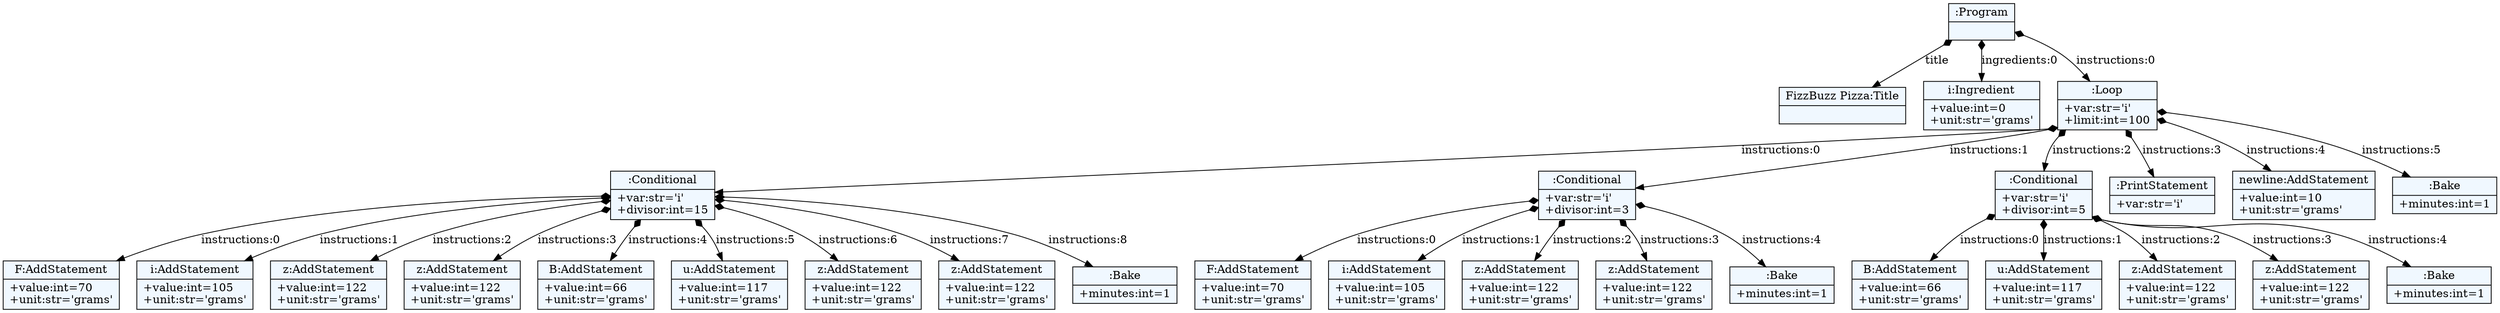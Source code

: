 
    digraph textX {
    fontname = "Bitstream Vera Sans"
    fontsize = 8
    node[
        shape=record,
        style=filled,
        fillcolor=aliceblue
    ]
    nodesep = 0.3
    edge[dir=black,arrowtail=empty]


4338002512 -> 4337999824 [label="title" arrowtail=diamond dir=both]
4337999824[label="{FizzBuzz Pizza:Title|}"]
4338002512 -> 4338003520 [label="ingredients:0" arrowtail=diamond dir=both]
4338003520[label="{i:Ingredient|+value:int=0\l+unit:str='grams'\l}"]
4338002512 -> 4338001840 [label="instructions:0" arrowtail=diamond dir=both]
4338001840 -> 4338003856 [label="instructions:0" arrowtail=diamond dir=both]
4338003856 -> 4338004192 [label="instructions:0" arrowtail=diamond dir=both]
4338004192[label="{F:AddStatement|+value:int=70\l+unit:str='grams'\l}"]
4338003856 -> 4338464272 [label="instructions:1" arrowtail=diamond dir=both]
4338464272[label="{i:AddStatement|+value:int=105\l+unit:str='grams'\l}"]
4338003856 -> 4338464592 [label="instructions:2" arrowtail=diamond dir=both]
4338464592[label="{z:AddStatement|+value:int=122\l+unit:str='grams'\l}"]
4338003856 -> 4338192928 [label="instructions:3" arrowtail=diamond dir=both]
4338192928[label="{z:AddStatement|+value:int=122\l+unit:str='grams'\l}"]
4338003856 -> 4338192016 [label="instructions:4" arrowtail=diamond dir=both]
4338192016[label="{B:AddStatement|+value:int=66\l+unit:str='grams'\l}"]
4338003856 -> 4338395344 [label="instructions:5" arrowtail=diamond dir=both]
4338395344[label="{u:AddStatement|+value:int=117\l+unit:str='grams'\l}"]
4338003856 -> 4338034592 [label="instructions:6" arrowtail=diamond dir=both]
4338034592[label="{z:AddStatement|+value:int=122\l+unit:str='grams'\l}"]
4338003856 -> 4338039760 [label="instructions:7" arrowtail=diamond dir=both]
4338039760[label="{z:AddStatement|+value:int=122\l+unit:str='grams'\l}"]
4338003856 -> 4338004528 [label="instructions:8" arrowtail=diamond dir=both]
4338004528[label="{:Bake|+minutes:int=1\l}"]
4338003856[label="{:Conditional|+var:str='i'\l+divisor:int=15\l}"]
4338001840 -> 4338461072 [label="instructions:1" arrowtail=diamond dir=both]
4338461072 -> 4338284112 [label="instructions:0" arrowtail=diamond dir=both]
4338284112[label="{F:AddStatement|+value:int=70\l+unit:str='grams'\l}"]
4338461072 -> 4338282576 [label="instructions:1" arrowtail=diamond dir=both]
4338282576[label="{i:AddStatement|+value:int=105\l+unit:str='grams'\l}"]
4338461072 -> 4338843728 [label="instructions:2" arrowtail=diamond dir=both]
4338843728[label="{z:AddStatement|+value:int=122\l+unit:str='grams'\l}"]
4338461072 -> 4338844208 [label="instructions:3" arrowtail=diamond dir=both]
4338844208[label="{z:AddStatement|+value:int=122\l+unit:str='grams'\l}"]
4338461072 -> 4338461712 [label="instructions:4" arrowtail=diamond dir=both]
4338461712[label="{:Bake|+minutes:int=1\l}"]
4338461072[label="{:Conditional|+var:str='i'\l+divisor:int=3\l}"]
4338001840 -> 4338453712 [label="instructions:2" arrowtail=diamond dir=both]
4338453712 -> 4337581456 [label="instructions:0" arrowtail=diamond dir=both]
4337581456[label="{B:AddStatement|+value:int=66\l+unit:str='grams'\l}"]
4338453712 -> 4337581008 [label="instructions:1" arrowtail=diamond dir=both]
4337581008[label="{u:AddStatement|+value:int=117\l+unit:str='grams'\l}"]
4338453712 -> 4338226752 [label="instructions:2" arrowtail=diamond dir=both]
4338226752[label="{z:AddStatement|+value:int=122\l+unit:str='grams'\l}"]
4338453712 -> 4334910160 [label="instructions:3" arrowtail=diamond dir=both]
4334910160[label="{z:AddStatement|+value:int=122\l+unit:str='grams'\l}"]
4338453712 -> 4338459472 [label="instructions:4" arrowtail=diamond dir=both]
4338459472[label="{:Bake|+minutes:int=1\l}"]
4338453712[label="{:Conditional|+var:str='i'\l+divisor:int=5\l}"]
4338001840 -> 4338004864 [label="instructions:3" arrowtail=diamond dir=both]
4338004864[label="{:PrintStatement|+var:str='i'\l}"]
4338001840 -> 4338288400 [label="instructions:4" arrowtail=diamond dir=both]
4338288400[label="{newline:AddStatement|+value:int=10\l+unit:str='grams'\l}"]
4338001840 -> 4338194144 [label="instructions:5" arrowtail=diamond dir=both]
4338194144[label="{:Bake|+minutes:int=1\l}"]
4338001840[label="{:Loop|+var:str='i'\l+limit:int=100\l}"]
4338002512[label="{:Program|}"]

}

